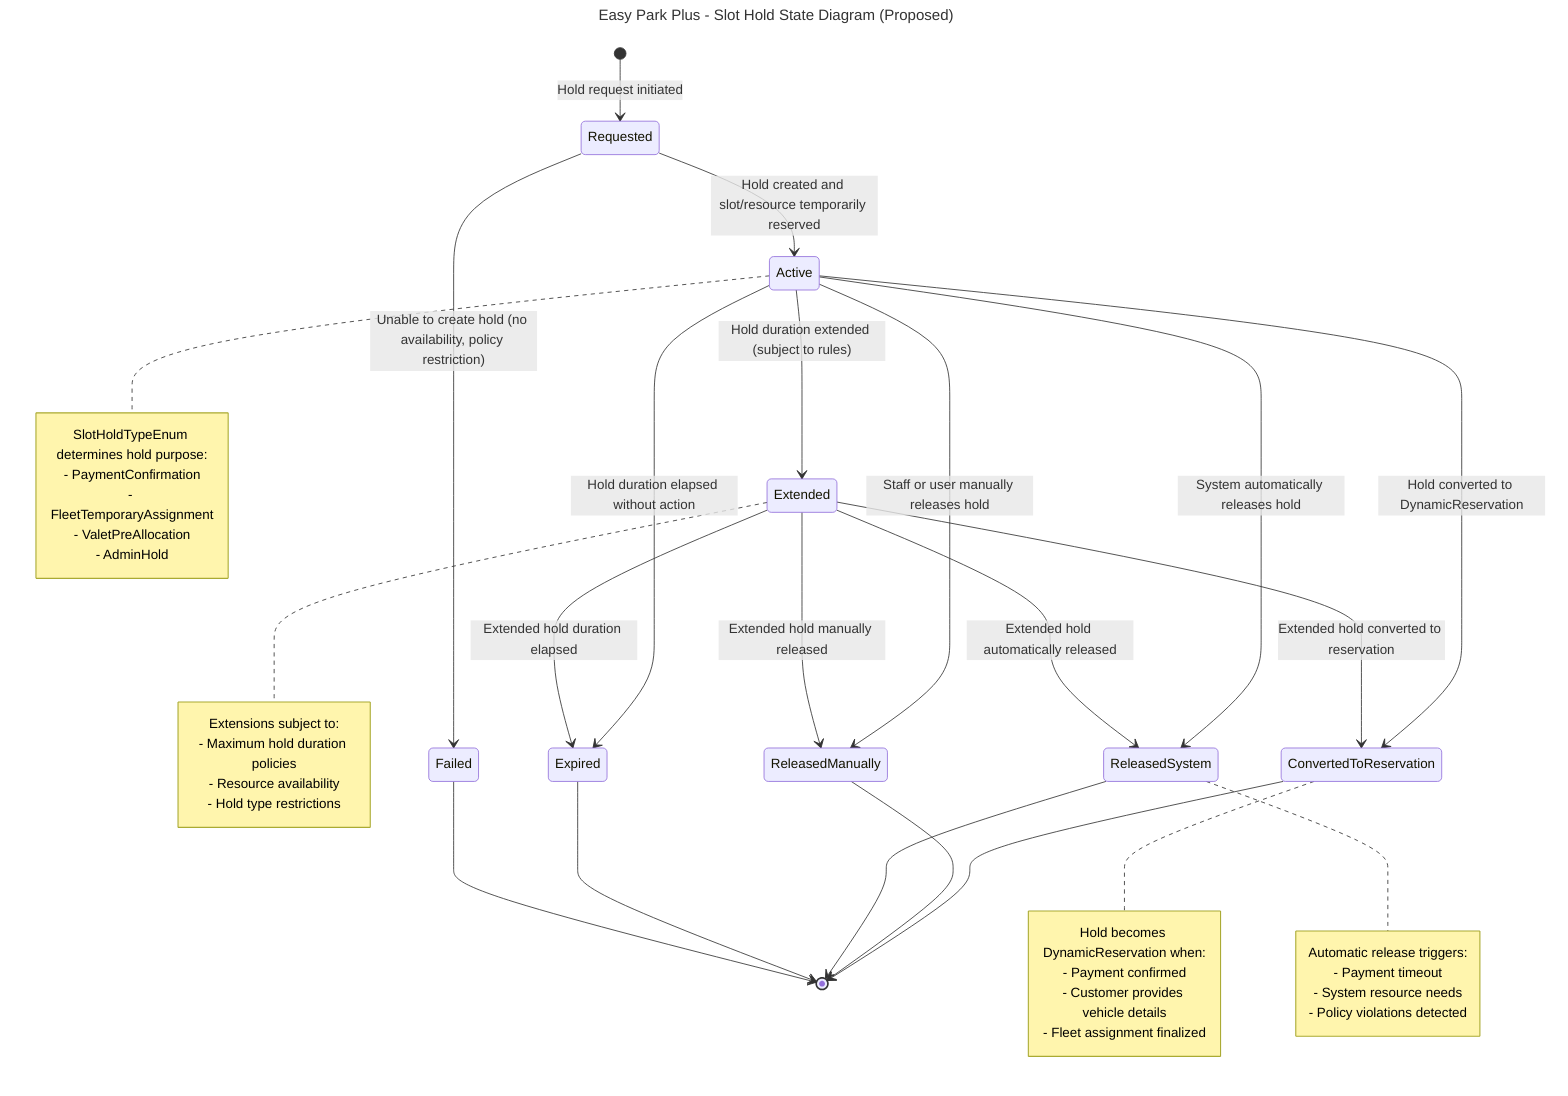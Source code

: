 ---
title: Easy Park Plus - Slot Hold State Diagram (Proposed)
---

stateDiagram-v2
    [*] --> Requested : Hold request initiated

    Requested --> Active : Hold created and slot/resource temporarily reserved
    Requested --> Failed : Unable to create hold (no availability, policy restriction)

    Active --> Extended : Hold duration extended (subject to rules)
    Active --> ConvertedToReservation : Hold converted to DynamicReservation
    Active --> ReleasedManually : Staff or user manually releases hold
    Active --> ReleasedSystem : System automatically releases hold
    Active --> Expired : Hold duration elapsed without action

    Extended --> ConvertedToReservation : Extended hold converted to reservation
    Extended --> ReleasedManually : Extended hold manually released
    Extended --> ReleasedSystem : Extended hold automatically released  
    Extended --> Expired : Extended hold duration elapsed

    ConvertedToReservation --> [*]
    ReleasedManually --> [*]
    ReleasedSystem --> [*]
    Expired --> [*]
    Failed --> [*]

    note right of Active
        SlotHoldTypeEnum determines hold purpose:
        - PaymentConfirmation
        - FleetTemporaryAssignment
        - ValetPreAllocation
        - AdminHold
    end note
    
    note right of ConvertedToReservation
        Hold becomes DynamicReservation when:
        - Payment confirmed
        - Customer provides vehicle details
        - Fleet assignment finalized
    end note
    
    note right of Extended
        Extensions subject to:
        - Maximum hold duration policies
        - Resource availability
        - Hold type restrictions
    end note
    
    note right of ReleasedSystem
        Automatic release triggers:
        - Payment timeout
        - System resource needs
        - Policy violations detected
    end note